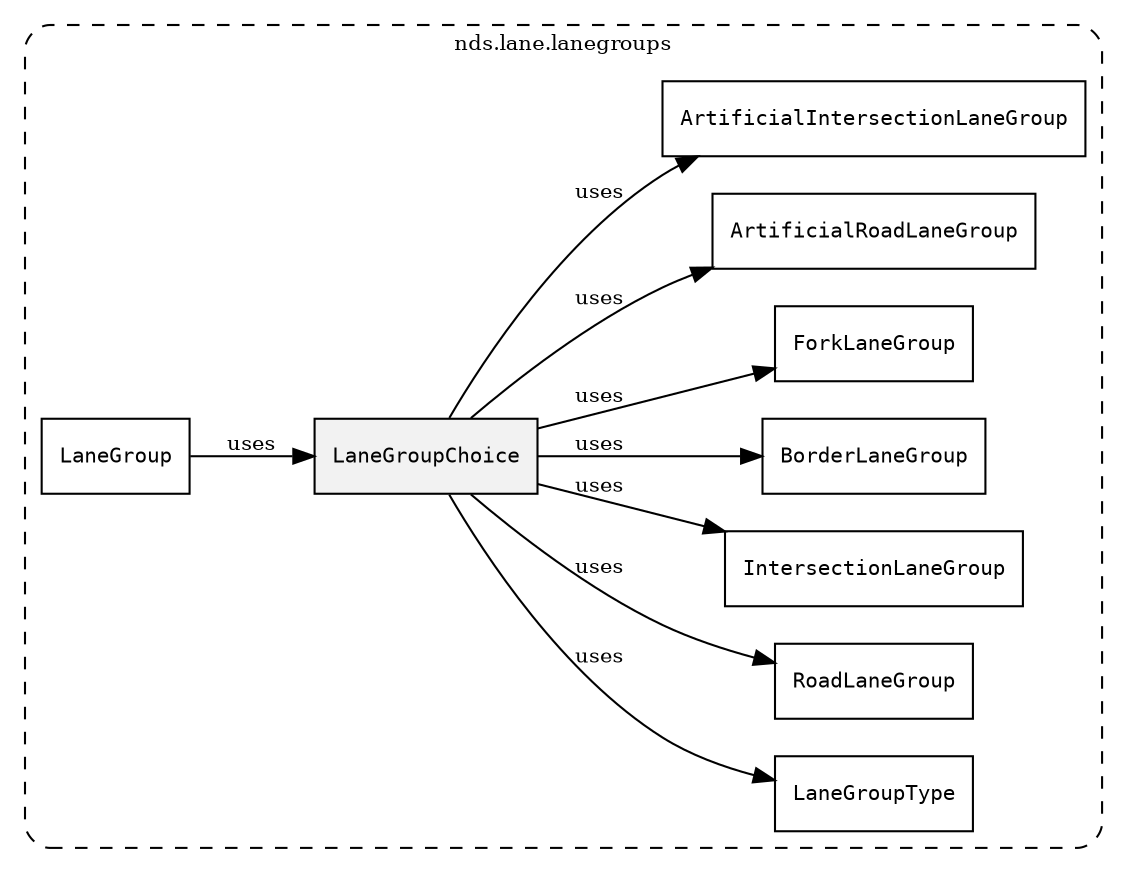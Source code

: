 /**
 * This dot file creates symbol collaboration diagram for LaneGroupChoice.
 */
digraph ZSERIO
{
    node [shape=box, fontsize=10];
    rankdir="LR";
    fontsize=10;
    tooltip="LaneGroupChoice collaboration diagram";

    subgraph "cluster_nds.lane.lanegroups"
    {
        style="dashed, rounded";
        label="nds.lane.lanegroups";
        tooltip="Package nds.lane.lanegroups";
        href="../../../content/packages/nds.lane.lanegroups.html#Package-nds-lane-lanegroups";
        target="_parent";

        "LaneGroupChoice" [style="filled", fillcolor="#0000000D", target="_parent", label=<<font face="monospace"><table align="center" border="0" cellspacing="0" cellpadding="0"><tr><td href="../../../content/packages/nds.lane.lanegroups.html#Choice-LaneGroupChoice" title="Choice defined in nds.lane.lanegroups">LaneGroupChoice</td></tr></table></font>>];
        "LaneGroupType" [target="_parent", label=<<font face="monospace"><table align="center" border="0" cellspacing="0" cellpadding="0"><tr><td href="../../../content/packages/nds.lane.lanegroups.html#Enum-LaneGroupType" title="Enum defined in nds.lane.lanegroups">LaneGroupType</td></tr></table></font>>];
        "RoadLaneGroup" [target="_parent", label=<<font face="monospace"><table align="center" border="0" cellspacing="0" cellpadding="0"><tr><td href="../../../content/packages/nds.lane.lanegroups.html#Structure-RoadLaneGroup" title="Structure defined in nds.lane.lanegroups">RoadLaneGroup</td></tr></table></font>>];
        "IntersectionLaneGroup" [target="_parent", label=<<font face="monospace"><table align="center" border="0" cellspacing="0" cellpadding="0"><tr><td href="../../../content/packages/nds.lane.lanegroups.html#Structure-IntersectionLaneGroup" title="Structure defined in nds.lane.lanegroups">IntersectionLaneGroup</td></tr></table></font>>];
        "BorderLaneGroup" [target="_parent", label=<<font face="monospace"><table align="center" border="0" cellspacing="0" cellpadding="0"><tr><td href="../../../content/packages/nds.lane.lanegroups.html#Structure-BorderLaneGroup" title="Structure defined in nds.lane.lanegroups">BorderLaneGroup</td></tr></table></font>>];
        "ForkLaneGroup" [target="_parent", label=<<font face="monospace"><table align="center" border="0" cellspacing="0" cellpadding="0"><tr><td href="../../../content/packages/nds.lane.lanegroups.html#Structure-ForkLaneGroup" title="Structure defined in nds.lane.lanegroups">ForkLaneGroup</td></tr></table></font>>];
        "ArtificialRoadLaneGroup" [target="_parent", label=<<font face="monospace"><table align="center" border="0" cellspacing="0" cellpadding="0"><tr><td href="../../../content/packages/nds.lane.lanegroups.html#Structure-ArtificialRoadLaneGroup" title="Structure defined in nds.lane.lanegroups">ArtificialRoadLaneGroup</td></tr></table></font>>];
        "ArtificialIntersectionLaneGroup" [target="_parent", label=<<font face="monospace"><table align="center" border="0" cellspacing="0" cellpadding="0"><tr><td href="../../../content/packages/nds.lane.lanegroups.html#Structure-ArtificialIntersectionLaneGroup" title="Structure defined in nds.lane.lanegroups">ArtificialIntersectionLaneGroup</td></tr></table></font>>];
        "LaneGroup" [target="_parent", label=<<font face="monospace"><table align="center" border="0" cellspacing="0" cellpadding="0"><tr><td href="../../../content/packages/nds.lane.lanegroups.html#Structure-LaneGroup" title="Structure defined in nds.lane.lanegroups">LaneGroup</td></tr></table></font>>];
    }

    "LaneGroupChoice" -> "LaneGroupType" [label="uses", fontsize=10];
    "LaneGroupChoice" -> "RoadLaneGroup" [label="uses", fontsize=10];
    "LaneGroupChoice" -> "IntersectionLaneGroup" [label="uses", fontsize=10];
    "LaneGroupChoice" -> "BorderLaneGroup" [label="uses", fontsize=10];
    "LaneGroupChoice" -> "ForkLaneGroup" [label="uses", fontsize=10];
    "LaneGroupChoice" -> "ArtificialRoadLaneGroup" [label="uses", fontsize=10];
    "LaneGroupChoice" -> "ArtificialIntersectionLaneGroup" [label="uses", fontsize=10];
    "LaneGroup" -> "LaneGroupChoice" [label="uses", fontsize=10];
}
